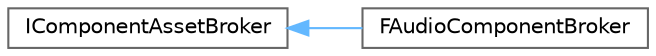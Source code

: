 digraph "Graphical Class Hierarchy"
{
 // INTERACTIVE_SVG=YES
 // LATEX_PDF_SIZE
  bgcolor="transparent";
  edge [fontname=Helvetica,fontsize=10,labelfontname=Helvetica,labelfontsize=10];
  node [fontname=Helvetica,fontsize=10,shape=box,height=0.2,width=0.4];
  rankdir="LR";
  Node0 [id="Node000000",label="IComponentAssetBroker",height=0.2,width=0.4,color="grey40", fillcolor="white", style="filled",URL="$da/dec/classIComponentAssetBroker.html",tooltip="This class knows how to get or set the asset on a particular kind of actor component."];
  Node0 -> Node1 [id="edge5354_Node000000_Node000001",dir="back",color="steelblue1",style="solid",tooltip=" "];
  Node1 [id="Node000001",label="FAudioComponentBroker",height=0.2,width=0.4,color="grey40", fillcolor="white", style="filled",URL="$db/da8/classFAudioComponentBroker.html",tooltip=" "];
}
